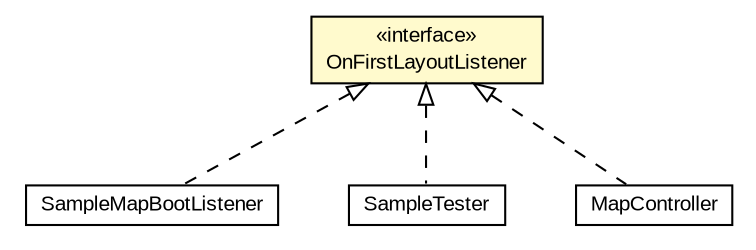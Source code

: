 #!/usr/local/bin/dot
#
# Class diagram 
# Generated by UMLGraph version R5_6-24-gf6e263 (http://www.umlgraph.org/)
#

digraph G {
	edge [fontname="arial",fontsize=10,labelfontname="arial",labelfontsize=10];
	node [fontname="arial",fontsize=10,shape=plaintext];
	nodesep=0.25;
	ranksep=0.5;
	// org.osmdroid.samplefragments.events.SampleMapBootListener
	c68636 [label=<<table title="org.osmdroid.samplefragments.events.SampleMapBootListener" border="0" cellborder="1" cellspacing="0" cellpadding="2" port="p" href="../samplefragments/events/SampleMapBootListener.html">
		<tr><td><table border="0" cellspacing="0" cellpadding="1">
<tr><td align="center" balign="center"> SampleMapBootListener </td></tr>
		</table></td></tr>
		</table>>, URL="../samplefragments/events/SampleMapBootListener.html", fontname="arial", fontcolor="black", fontsize=10.0];
	// org.osmdroid.samplefragments.SampleTester
	c68655 [label=<<table title="org.osmdroid.samplefragments.SampleTester" border="0" cellborder="1" cellspacing="0" cellpadding="2" port="p" href="../samplefragments/SampleTester.html">
		<tr><td><table border="0" cellspacing="0" cellpadding="1">
<tr><td align="center" balign="center"> SampleTester </td></tr>
		</table></td></tr>
		</table>>, URL="../samplefragments/SampleTester.html", fontname="arial", fontcolor="black", fontsize=10.0];
	// org.osmdroid.views.MapController
	c68776 [label=<<table title="org.osmdroid.views.MapController" border="0" cellborder="1" cellspacing="0" cellpadding="2" port="p" href="./MapController.html">
		<tr><td><table border="0" cellspacing="0" cellpadding="1">
<tr><td align="center" balign="center"> MapController </td></tr>
		</table></td></tr>
		</table>>, URL="./MapController.html", fontname="arial", fontcolor="black", fontsize=10.0];
	// org.osmdroid.views.MapView.OnFirstLayoutListener
	c68779 [label=<<table title="org.osmdroid.views.MapView.OnFirstLayoutListener" border="0" cellborder="1" cellspacing="0" cellpadding="2" port="p" bgcolor="lemonChiffon" href="./MapView.OnFirstLayoutListener.html">
		<tr><td><table border="0" cellspacing="0" cellpadding="1">
<tr><td align="center" balign="center"> &#171;interface&#187; </td></tr>
<tr><td align="center" balign="center"> OnFirstLayoutListener </td></tr>
		</table></td></tr>
		</table>>, URL="./MapView.OnFirstLayoutListener.html", fontname="arial", fontcolor="black", fontsize=10.0];
	//org.osmdroid.samplefragments.events.SampleMapBootListener implements org.osmdroid.views.MapView.OnFirstLayoutListener
	c68779:p -> c68636:p [dir=back,arrowtail=empty,style=dashed];
	//org.osmdroid.samplefragments.SampleTester implements org.osmdroid.views.MapView.OnFirstLayoutListener
	c68779:p -> c68655:p [dir=back,arrowtail=empty,style=dashed];
	//org.osmdroid.views.MapController implements org.osmdroid.views.MapView.OnFirstLayoutListener
	c68779:p -> c68776:p [dir=back,arrowtail=empty,style=dashed];
}

